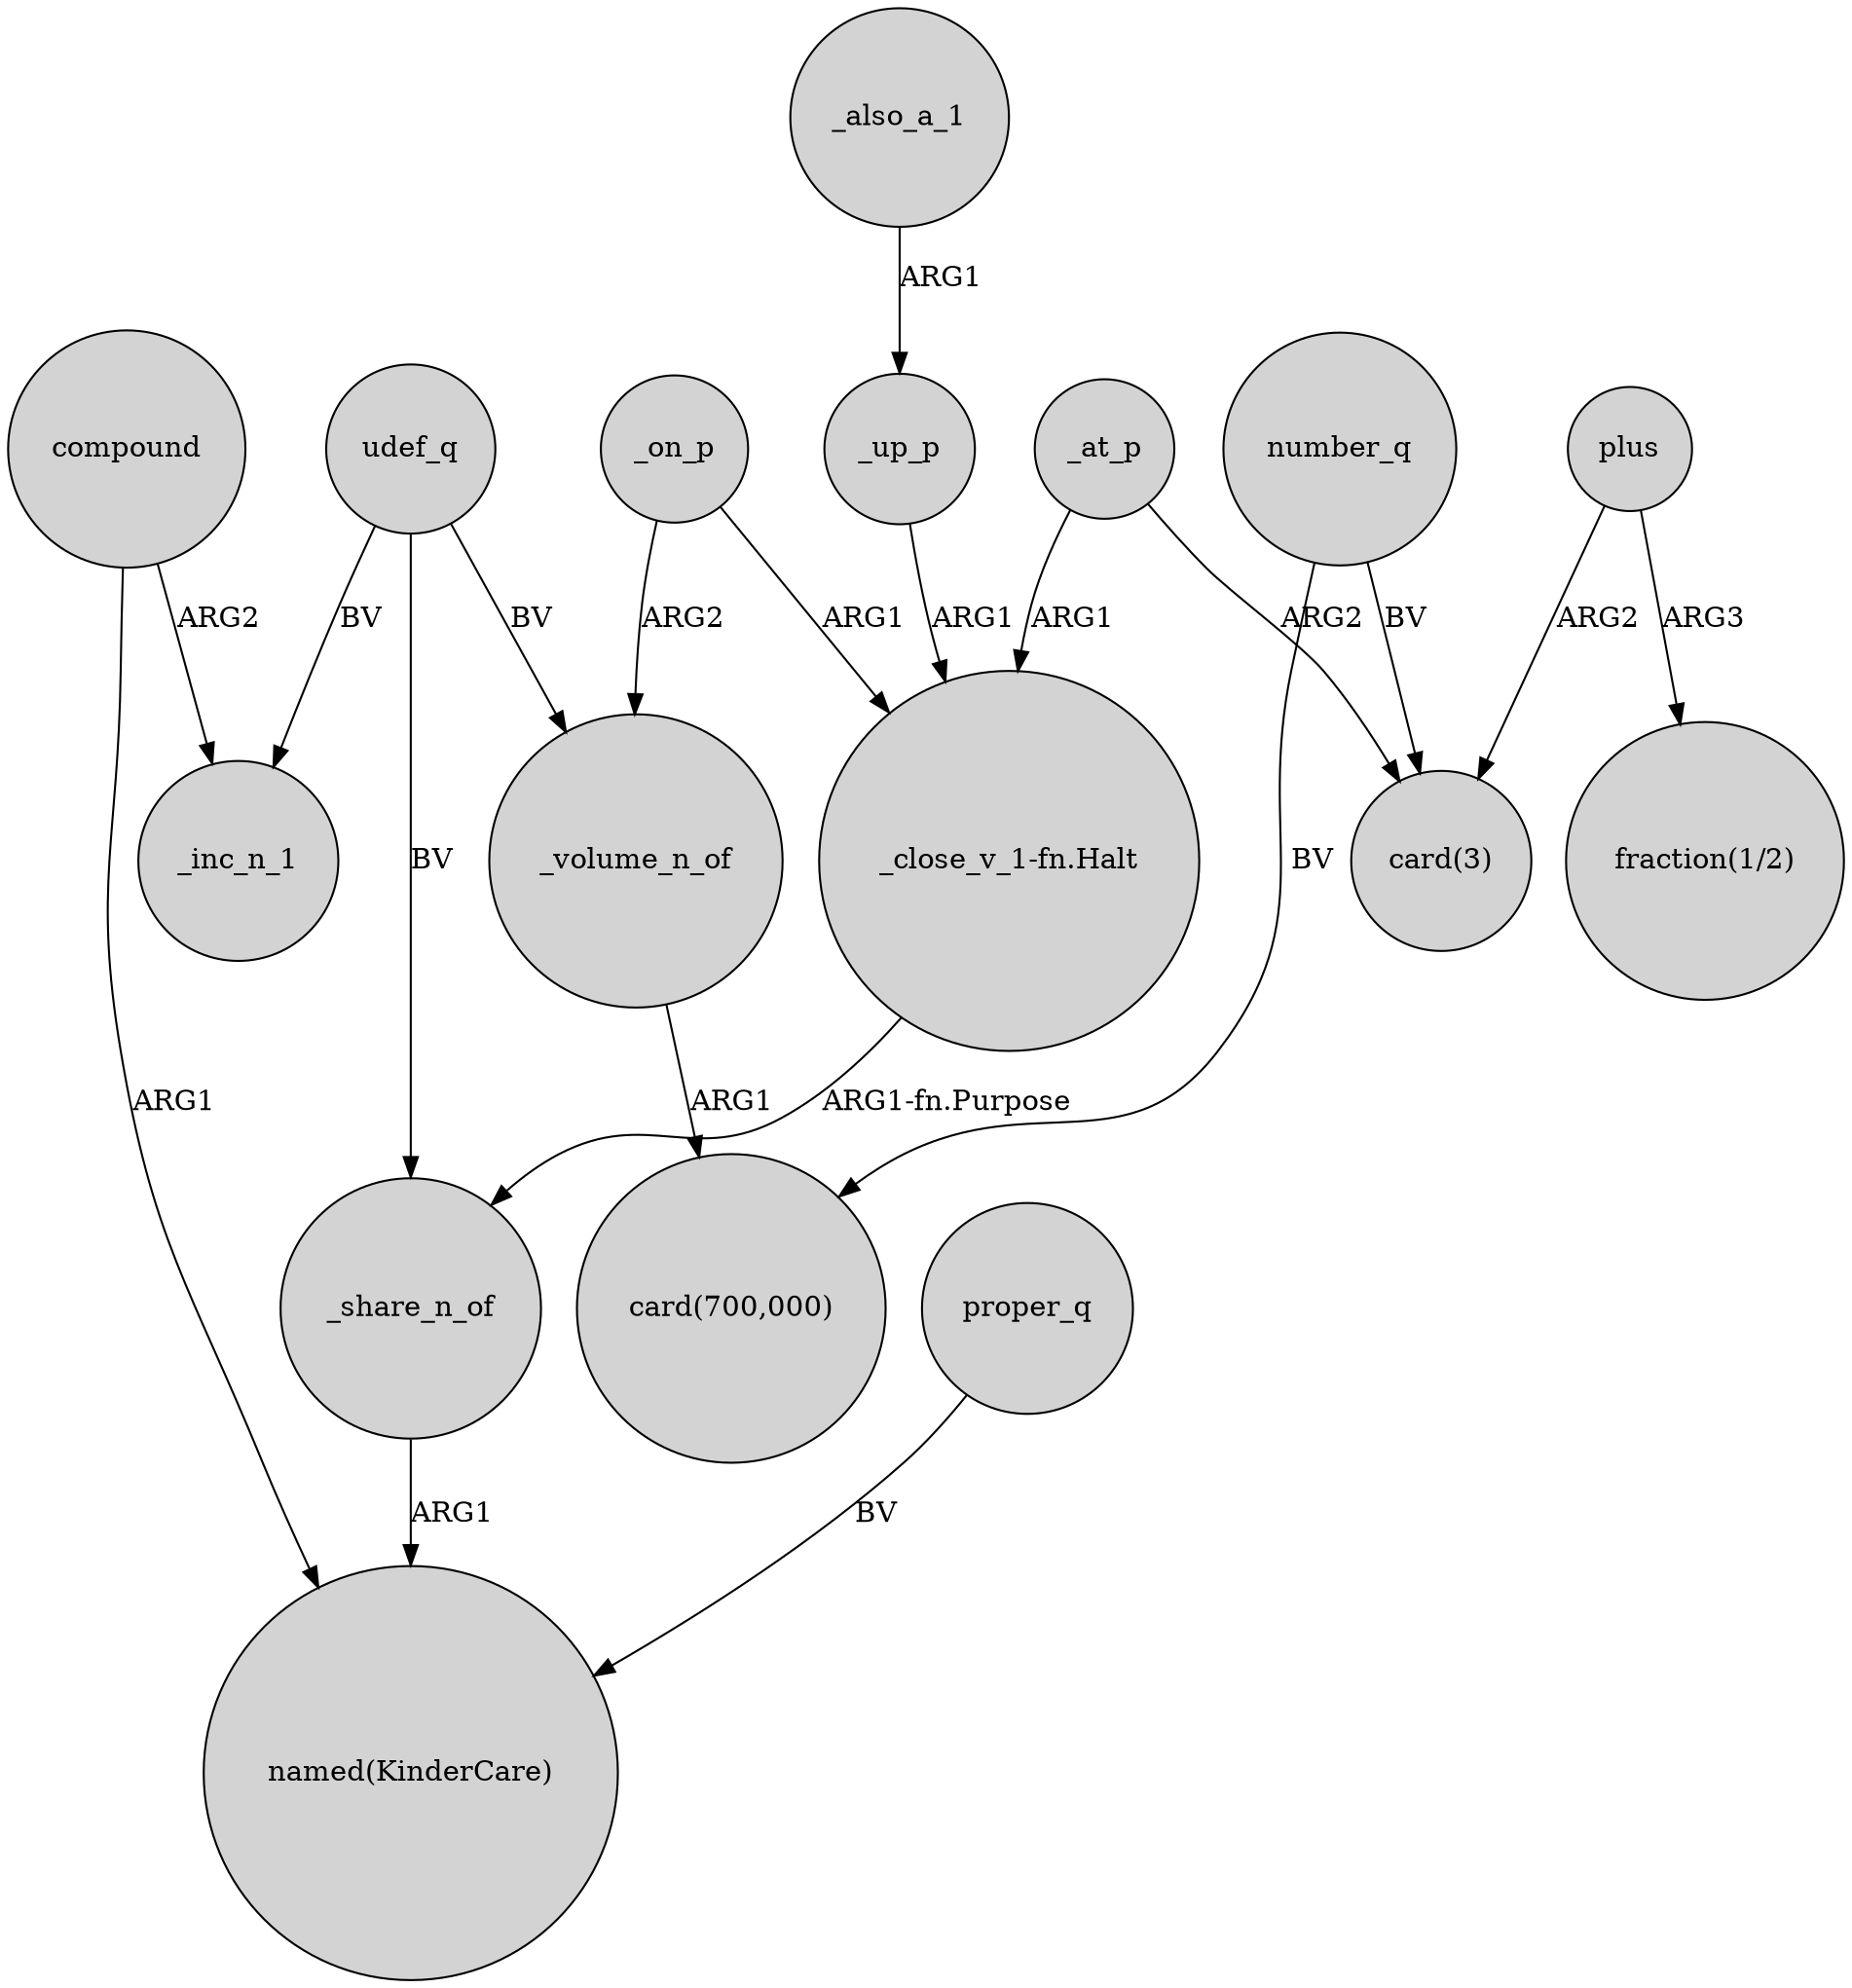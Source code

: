 digraph {
	node [shape=circle style=filled]
	_also_a_1 -> _up_p [label=ARG1]
	compound -> "named(KinderCare)" [label=ARG1]
	_on_p -> "_close_v_1-fn.Halt" [label=ARG1]
	udef_q -> _volume_n_of [label=BV]
	proper_q -> "named(KinderCare)" [label=BV]
	udef_q -> _inc_n_1 [label=BV]
	_up_p -> "_close_v_1-fn.Halt" [label=ARG1]
	compound -> _inc_n_1 [label=ARG2]
	udef_q -> _share_n_of [label=BV]
	_at_p -> "_close_v_1-fn.Halt" [label=ARG1]
	plus -> "card(3)" [label=ARG2]
	_at_p -> "card(3)" [label=ARG2]
	_volume_n_of -> "card(700,000)" [label=ARG1]
	_on_p -> _volume_n_of [label=ARG2]
	_share_n_of -> "named(KinderCare)" [label=ARG1]
	number_q -> "card(3)" [label=BV]
	"_close_v_1-fn.Halt" -> _share_n_of [label="ARG1-fn.Purpose"]
	plus -> "fraction(1/2)" [label=ARG3]
	number_q -> "card(700,000)" [label=BV]
}
